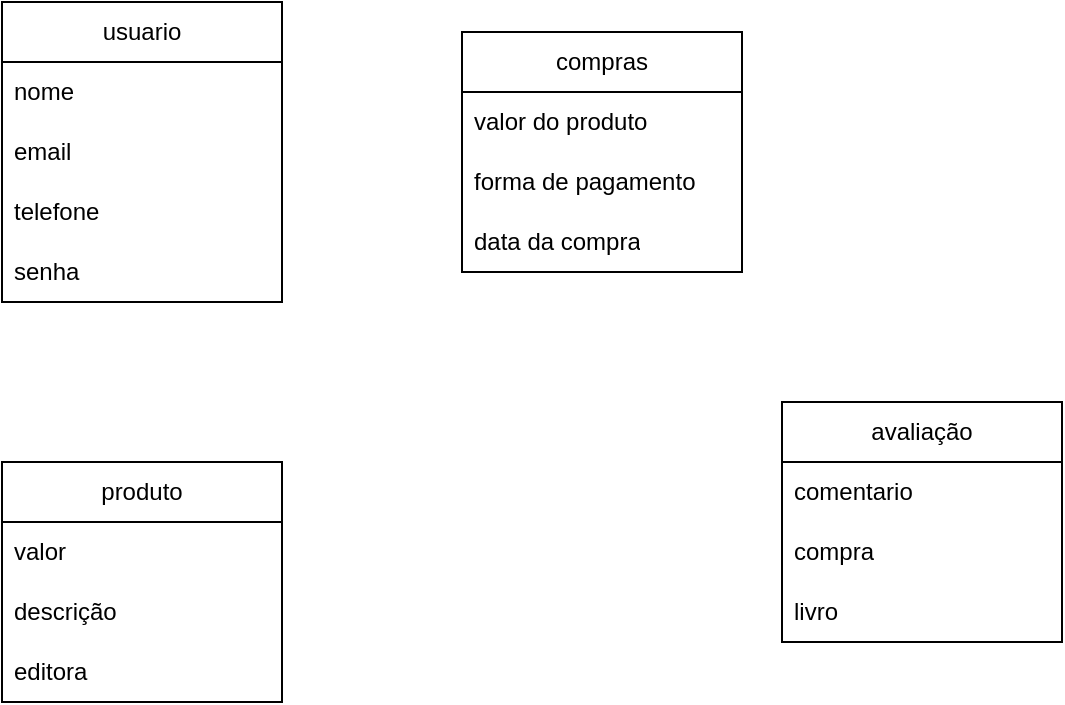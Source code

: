 <mxfile version="26.0.13">
  <diagram name="Página-1" id="Ls9hw9PxZMIhSfneXkZF">
    <mxGraphModel dx="1050" dy="557" grid="1" gridSize="10" guides="1" tooltips="1" connect="1" arrows="1" fold="1" page="1" pageScale="1" pageWidth="827" pageHeight="1169" math="0" shadow="0">
      <root>
        <mxCell id="0" />
        <mxCell id="1" parent="0" />
        <mxCell id="1QQDflH0Ht4ttoR8OClR-1" value="usuario" style="swimlane;fontStyle=0;childLayout=stackLayout;horizontal=1;startSize=30;horizontalStack=0;resizeParent=1;resizeParentMax=0;resizeLast=0;collapsible=1;marginBottom=0;whiteSpace=wrap;html=1;" vertex="1" parent="1">
          <mxGeometry x="80" y="80" width="140" height="150" as="geometry" />
        </mxCell>
        <mxCell id="1QQDflH0Ht4ttoR8OClR-2" value="nome" style="text;strokeColor=none;fillColor=none;align=left;verticalAlign=middle;spacingLeft=4;spacingRight=4;overflow=hidden;points=[[0,0.5],[1,0.5]];portConstraint=eastwest;rotatable=0;whiteSpace=wrap;html=1;" vertex="1" parent="1QQDflH0Ht4ttoR8OClR-1">
          <mxGeometry y="30" width="140" height="30" as="geometry" />
        </mxCell>
        <mxCell id="1QQDflH0Ht4ttoR8OClR-3" value="email" style="text;strokeColor=none;fillColor=none;align=left;verticalAlign=middle;spacingLeft=4;spacingRight=4;overflow=hidden;points=[[0,0.5],[1,0.5]];portConstraint=eastwest;rotatable=0;whiteSpace=wrap;html=1;" vertex="1" parent="1QQDflH0Ht4ttoR8OClR-1">
          <mxGeometry y="60" width="140" height="30" as="geometry" />
        </mxCell>
        <mxCell id="1QQDflH0Ht4ttoR8OClR-4" value="telefone" style="text;strokeColor=none;fillColor=none;align=left;verticalAlign=middle;spacingLeft=4;spacingRight=4;overflow=hidden;points=[[0,0.5],[1,0.5]];portConstraint=eastwest;rotatable=0;whiteSpace=wrap;html=1;" vertex="1" parent="1QQDflH0Ht4ttoR8OClR-1">
          <mxGeometry y="90" width="140" height="30" as="geometry" />
        </mxCell>
        <mxCell id="1QQDflH0Ht4ttoR8OClR-5" value="senha" style="text;strokeColor=none;fillColor=none;align=left;verticalAlign=middle;spacingLeft=4;spacingRight=4;overflow=hidden;points=[[0,0.5],[1,0.5]];portConstraint=eastwest;rotatable=0;whiteSpace=wrap;html=1;" vertex="1" parent="1QQDflH0Ht4ttoR8OClR-1">
          <mxGeometry y="120" width="140" height="30" as="geometry" />
        </mxCell>
        <mxCell id="1QQDflH0Ht4ttoR8OClR-6" value="compras" style="swimlane;fontStyle=0;childLayout=stackLayout;horizontal=1;startSize=30;horizontalStack=0;resizeParent=1;resizeParentMax=0;resizeLast=0;collapsible=1;marginBottom=0;whiteSpace=wrap;html=1;" vertex="1" parent="1">
          <mxGeometry x="310" y="95" width="140" height="120" as="geometry" />
        </mxCell>
        <mxCell id="1QQDflH0Ht4ttoR8OClR-7" value="valor do produto" style="text;strokeColor=none;fillColor=none;align=left;verticalAlign=middle;spacingLeft=4;spacingRight=4;overflow=hidden;points=[[0,0.5],[1,0.5]];portConstraint=eastwest;rotatable=0;whiteSpace=wrap;html=1;" vertex="1" parent="1QQDflH0Ht4ttoR8OClR-6">
          <mxGeometry y="30" width="140" height="30" as="geometry" />
        </mxCell>
        <mxCell id="1QQDflH0Ht4ttoR8OClR-8" value="forma de pagamento" style="text;strokeColor=none;fillColor=none;align=left;verticalAlign=middle;spacingLeft=4;spacingRight=4;overflow=hidden;points=[[0,0.5],[1,0.5]];portConstraint=eastwest;rotatable=0;whiteSpace=wrap;html=1;" vertex="1" parent="1QQDflH0Ht4ttoR8OClR-6">
          <mxGeometry y="60" width="140" height="30" as="geometry" />
        </mxCell>
        <mxCell id="1QQDflH0Ht4ttoR8OClR-10" value="data da compra" style="text;strokeColor=none;fillColor=none;align=left;verticalAlign=middle;spacingLeft=4;spacingRight=4;overflow=hidden;points=[[0,0.5],[1,0.5]];portConstraint=eastwest;rotatable=0;whiteSpace=wrap;html=1;" vertex="1" parent="1QQDflH0Ht4ttoR8OClR-6">
          <mxGeometry y="90" width="140" height="30" as="geometry" />
        </mxCell>
        <mxCell id="1QQDflH0Ht4ttoR8OClR-11" value="produto" style="swimlane;fontStyle=0;childLayout=stackLayout;horizontal=1;startSize=30;horizontalStack=0;resizeParent=1;resizeParentMax=0;resizeLast=0;collapsible=1;marginBottom=0;whiteSpace=wrap;html=1;" vertex="1" parent="1">
          <mxGeometry x="80" y="310" width="140" height="120" as="geometry" />
        </mxCell>
        <mxCell id="1QQDflH0Ht4ttoR8OClR-12" value="valor" style="text;strokeColor=none;fillColor=none;align=left;verticalAlign=middle;spacingLeft=4;spacingRight=4;overflow=hidden;points=[[0,0.5],[1,0.5]];portConstraint=eastwest;rotatable=0;whiteSpace=wrap;html=1;" vertex="1" parent="1QQDflH0Ht4ttoR8OClR-11">
          <mxGeometry y="30" width="140" height="30" as="geometry" />
        </mxCell>
        <mxCell id="1QQDflH0Ht4ttoR8OClR-13" value="descrição" style="text;strokeColor=none;fillColor=none;align=left;verticalAlign=middle;spacingLeft=4;spacingRight=4;overflow=hidden;points=[[0,0.5],[1,0.5]];portConstraint=eastwest;rotatable=0;whiteSpace=wrap;html=1;" vertex="1" parent="1QQDflH0Ht4ttoR8OClR-11">
          <mxGeometry y="60" width="140" height="30" as="geometry" />
        </mxCell>
        <mxCell id="1QQDflH0Ht4ttoR8OClR-19" value="editora" style="text;strokeColor=none;fillColor=none;align=left;verticalAlign=middle;spacingLeft=4;spacingRight=4;overflow=hidden;points=[[0,0.5],[1,0.5]];portConstraint=eastwest;rotatable=0;whiteSpace=wrap;html=1;" vertex="1" parent="1QQDflH0Ht4ttoR8OClR-11">
          <mxGeometry y="90" width="140" height="30" as="geometry" />
        </mxCell>
        <mxCell id="1QQDflH0Ht4ttoR8OClR-15" value="avaliação" style="swimlane;fontStyle=0;childLayout=stackLayout;horizontal=1;startSize=30;horizontalStack=0;resizeParent=1;resizeParentMax=0;resizeLast=0;collapsible=1;marginBottom=0;whiteSpace=wrap;html=1;" vertex="1" parent="1">
          <mxGeometry x="470" y="280" width="140" height="120" as="geometry" />
        </mxCell>
        <mxCell id="1QQDflH0Ht4ttoR8OClR-16" value="comentario" style="text;strokeColor=none;fillColor=none;align=left;verticalAlign=middle;spacingLeft=4;spacingRight=4;overflow=hidden;points=[[0,0.5],[1,0.5]];portConstraint=eastwest;rotatable=0;whiteSpace=wrap;html=1;" vertex="1" parent="1QQDflH0Ht4ttoR8OClR-15">
          <mxGeometry y="30" width="140" height="30" as="geometry" />
        </mxCell>
        <mxCell id="1QQDflH0Ht4ttoR8OClR-17" value="compra" style="text;strokeColor=none;fillColor=none;align=left;verticalAlign=middle;spacingLeft=4;spacingRight=4;overflow=hidden;points=[[0,0.5],[1,0.5]];portConstraint=eastwest;rotatable=0;whiteSpace=wrap;html=1;" vertex="1" parent="1QQDflH0Ht4ttoR8OClR-15">
          <mxGeometry y="60" width="140" height="30" as="geometry" />
        </mxCell>
        <mxCell id="1QQDflH0Ht4ttoR8OClR-18" value="livro" style="text;strokeColor=none;fillColor=none;align=left;verticalAlign=middle;spacingLeft=4;spacingRight=4;overflow=hidden;points=[[0,0.5],[1,0.5]];portConstraint=eastwest;rotatable=0;whiteSpace=wrap;html=1;" vertex="1" parent="1QQDflH0Ht4ttoR8OClR-15">
          <mxGeometry y="90" width="140" height="30" as="geometry" />
        </mxCell>
      </root>
    </mxGraphModel>
  </diagram>
</mxfile>

